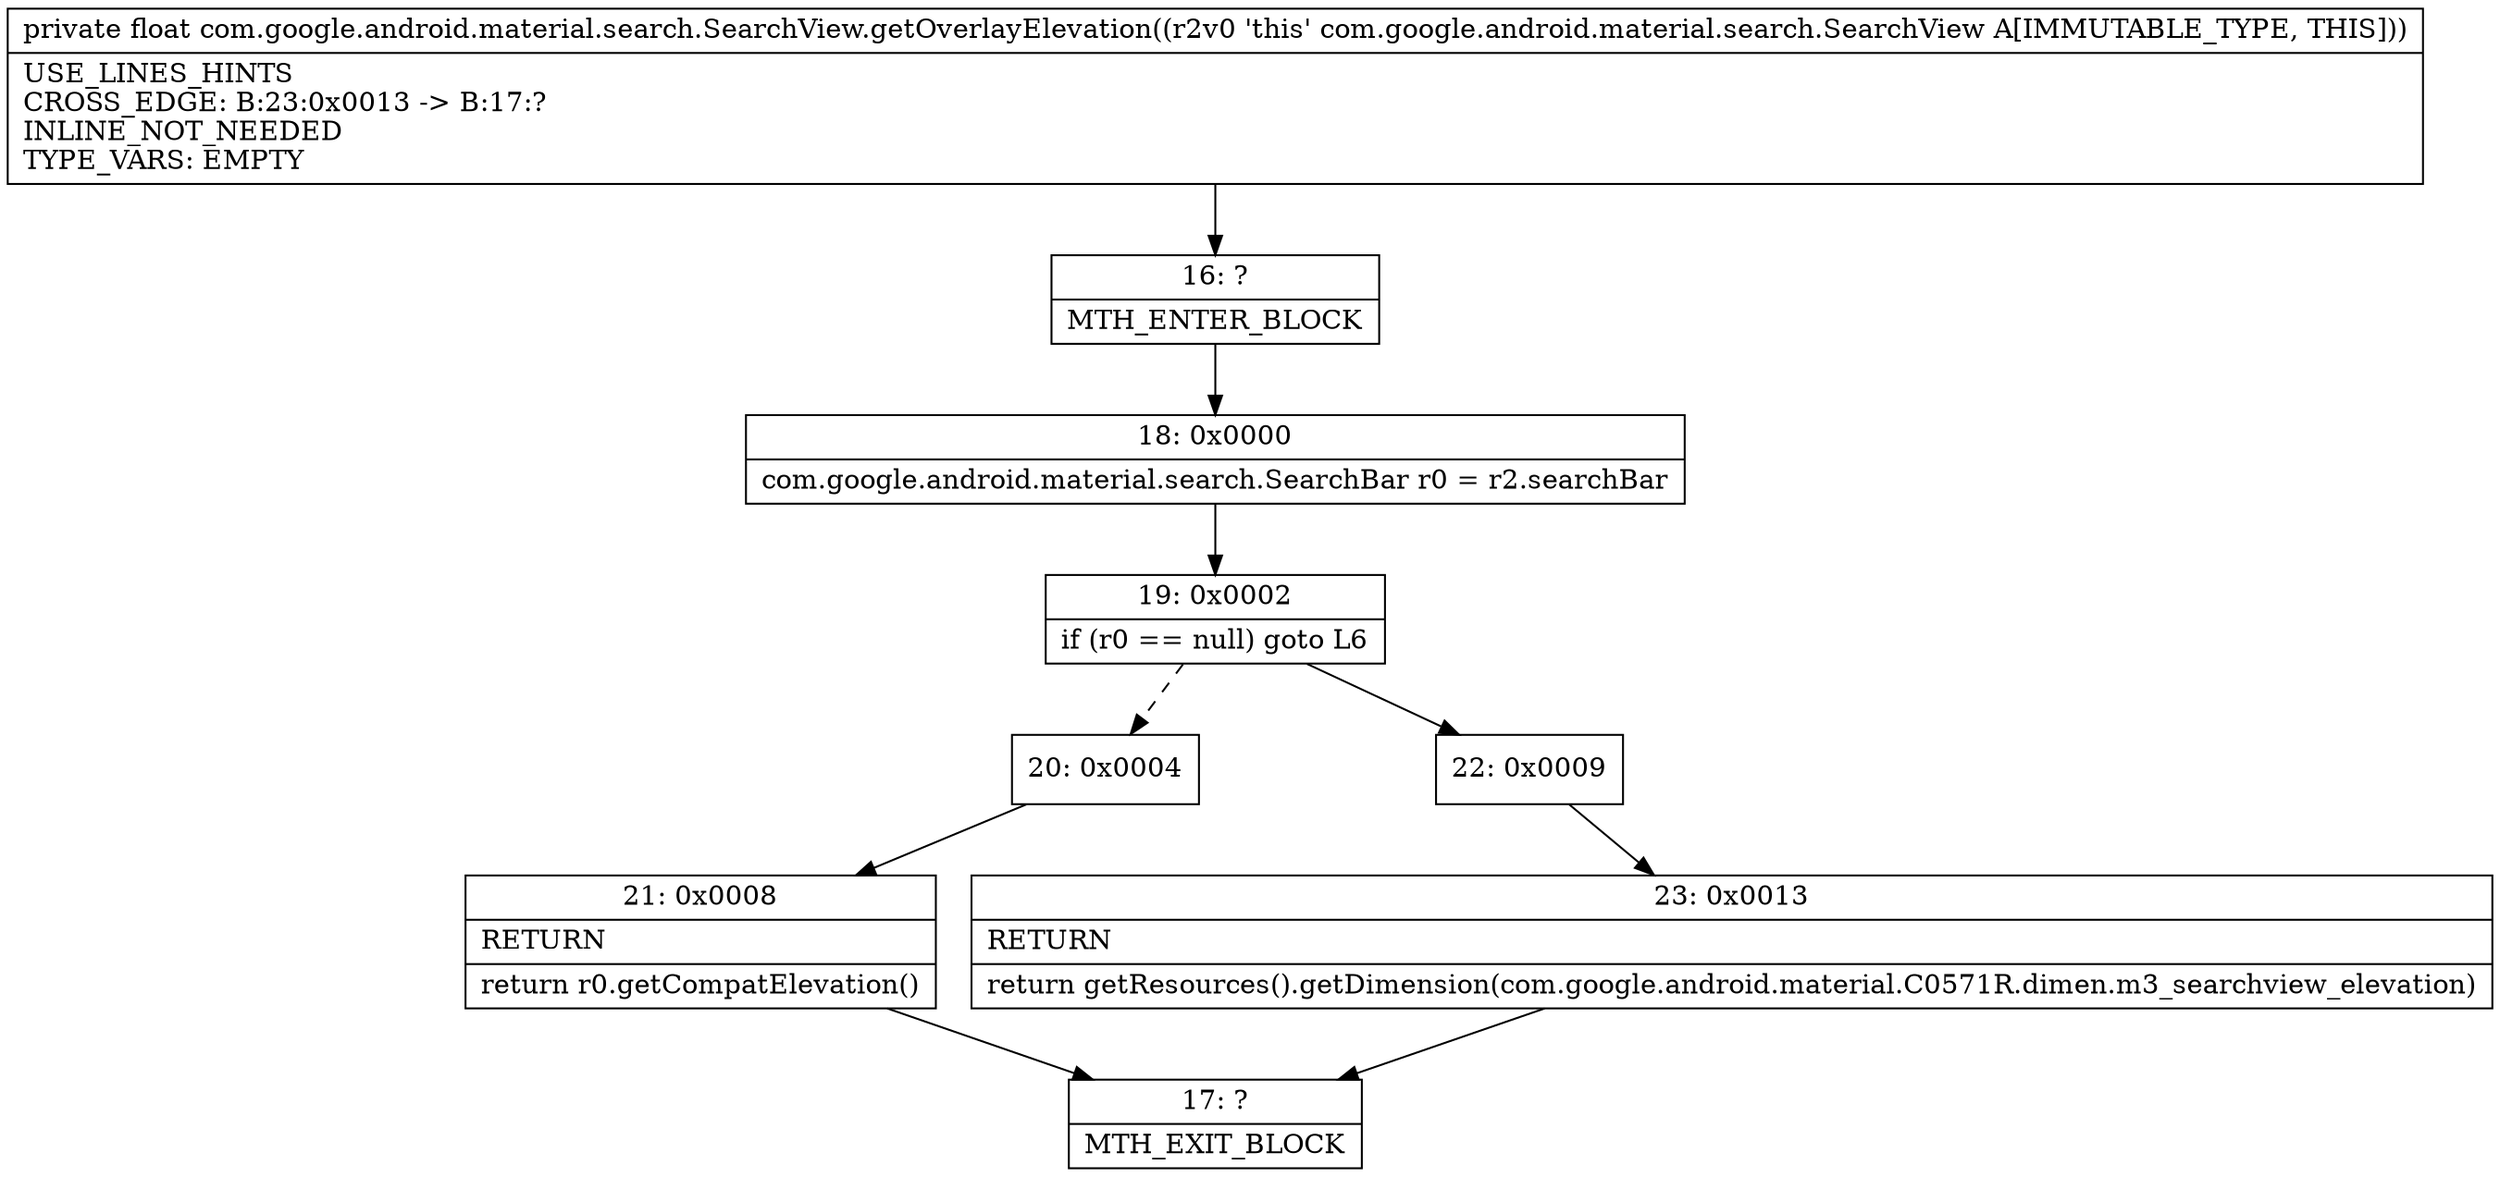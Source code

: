 digraph "CFG forcom.google.android.material.search.SearchView.getOverlayElevation()F" {
Node_16 [shape=record,label="{16\:\ ?|MTH_ENTER_BLOCK\l}"];
Node_18 [shape=record,label="{18\:\ 0x0000|com.google.android.material.search.SearchBar r0 = r2.searchBar\l}"];
Node_19 [shape=record,label="{19\:\ 0x0002|if (r0 == null) goto L6\l}"];
Node_20 [shape=record,label="{20\:\ 0x0004}"];
Node_21 [shape=record,label="{21\:\ 0x0008|RETURN\l|return r0.getCompatElevation()\l}"];
Node_17 [shape=record,label="{17\:\ ?|MTH_EXIT_BLOCK\l}"];
Node_22 [shape=record,label="{22\:\ 0x0009}"];
Node_23 [shape=record,label="{23\:\ 0x0013|RETURN\l|return getResources().getDimension(com.google.android.material.C0571R.dimen.m3_searchview_elevation)\l}"];
MethodNode[shape=record,label="{private float com.google.android.material.search.SearchView.getOverlayElevation((r2v0 'this' com.google.android.material.search.SearchView A[IMMUTABLE_TYPE, THIS]))  | USE_LINES_HINTS\lCROSS_EDGE: B:23:0x0013 \-\> B:17:?\lINLINE_NOT_NEEDED\lTYPE_VARS: EMPTY\l}"];
MethodNode -> Node_16;Node_16 -> Node_18;
Node_18 -> Node_19;
Node_19 -> Node_20[style=dashed];
Node_19 -> Node_22;
Node_20 -> Node_21;
Node_21 -> Node_17;
Node_22 -> Node_23;
Node_23 -> Node_17;
}

